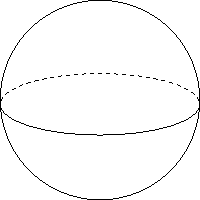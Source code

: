 import solids;
settings.render=0;
settings.prc=false;

size(200);

revolution r=sphere(O,1);
draw(r,1,longitudinalpen=nullpen);
draw(r.silhouette());
